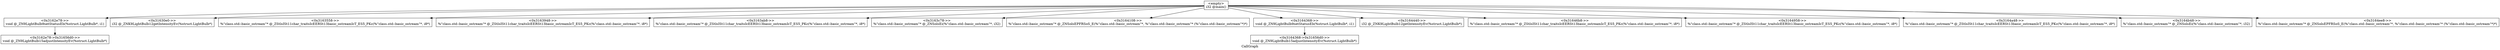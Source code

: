 digraph "CallGraph" {
	label="CallGraph";

	Node0x318a3f0 [shape=record,label="{\<empty\>\ni32 @main()}"];
	Node0x318a3f0 -> Node0x31934c0;
	Node0x318a3f0 -> Node0x31965c0;
	Node0x318a3f0 -> Node0x3198a80;
	Node0x318a3f0 -> Node0x3198c30;
	Node0x318a3f0 -> Node0x3198db0;
	Node0x318a3f0 -> Node0x3198f60;
	Node0x318a3f0 -> Node0x3199110;
	Node0x318a3f0 -> Node0x31992c0;
	Node0x318a3f0 -> Node0x3193f10;
	Node0x318a3f0 -> Node0x317bc80;
	Node0x318a3f0 -> Node0x317be30;
	Node0x318a3f0 -> Node0x317bfe0;
	Node0x318a3f0 -> Node0x3194040;
	Node0x318a3f0 -> Node0x31866d0;
	Node0x31934c0 [shape=record,label="{\<0x3162e78-\>\>\nvoid @_ZN9LightBulb9setStatusEb(%struct.LightBulb*, i1)}"];
	Node0x31934c0 -> Node0x3187b10;
	Node0x31965c0 [shape=record,label="{\<0x31630e0-\>\>\ni32 @_ZNK9LightBulb12getIntensityEv(%struct.LightBulb*)}"];
	Node0x3198a80 [shape=record,label="{\<0x3163558-\>\>\n%\"class.std::basic_ostream\"* @_ZStlsISt11char_traitsIcEERSt13basic_ostreamIcT_ES5_PKc(%\"class.std::basic_ostream\"*, i8*)}"];
	Node0x3198c30 [shape=record,label="{\<0x3163948-\>\>\n%\"class.std::basic_ostream\"* @_ZStlsISt11char_traitsIcEERSt13basic_ostreamIcT_ES5_PKc(%\"class.std::basic_ostream\"*, i8*)}"];
	Node0x3198db0 [shape=record,label="{\<0x3163ab8-\>\>\n%\"class.std::basic_ostream\"* @_ZStlsISt11char_traitsIcEERSt13basic_ostreamIcT_ES5_PKc(%\"class.std::basic_ostream\"*, i8*)}"];
	Node0x3198f60 [shape=record,label="{\<0x3163c78-\>\>\n%\"class.std::basic_ostream\"* @_ZNSolsEi(%\"class.std::basic_ostream\"*, i32)}"];
	Node0x3199110 [shape=record,label="{\<0x3164108-\>\>\n%\"class.std::basic_ostream\"* @_ZNSolsEPFRSoS_E(%\"class.std::basic_ostream\"*, %\"class.std::basic_ostream\"* (%\"class.std::basic_ostream\"*)*)}"];
	Node0x31992c0 [shape=record,label="{\<0x3164368-\>\>\nvoid @_ZN9LightBulb9setStatusEb(%struct.LightBulb*, i1)}"];
	Node0x31992c0 -> Node0x31a4dc0;
	Node0x3193f10 [shape=record,label="{\<0x3164440-\>\>\ni32 @_ZNK9LightBulb12getIntensityEv(%struct.LightBulb*)}"];
	Node0x317bc80 [shape=record,label="{\<0x31646b8-\>\>\n%\"class.std::basic_ostream\"* @_ZStlsISt11char_traitsIcEERSt13basic_ostreamIcT_ES5_PKc(%\"class.std::basic_ostream\"*, i8*)}"];
	Node0x317be30 [shape=record,label="{\<0x3164958-\>\>\n%\"class.std::basic_ostream\"* @_ZStlsISt11char_traitsIcEERSt13basic_ostreamIcT_ES5_PKc(%\"class.std::basic_ostream\"*, i8*)}"];
	Node0x317bfe0 [shape=record,label="{\<0x3164a48-\>\>\n%\"class.std::basic_ostream\"* @_ZStlsISt11char_traitsIcEERSt13basic_ostreamIcT_ES5_PKc(%\"class.std::basic_ostream\"*, i8*)}"];
	Node0x3194040 [shape=record,label="{\<0x3164b48-\>\>\n%\"class.std::basic_ostream\"* @_ZNSolsEi(%\"class.std::basic_ostream\"*, i32)}"];
	Node0x31866d0 [shape=record,label="{\<0x3164ee8-\>\>\n%\"class.std::basic_ostream\"* @_ZNSolsEPFRSoS_E(%\"class.std::basic_ostream\"*, %\"class.std::basic_ostream\"* (%\"class.std::basic_ostream\"*)*)}"];
	Node0x3187b10 [shape=record,label="{\<0x3162e78-\>0x31656d0-\>\>\nvoid @_ZN9LightBulb15adjustIntensityEv(%struct.LightBulb*)}"];
	Node0x31a4dc0 [shape=record,label="{\<0x3164368-\>0x31656d0-\>\>\nvoid @_ZN9LightBulb15adjustIntensityEv(%struct.LightBulb*)}"];
}
